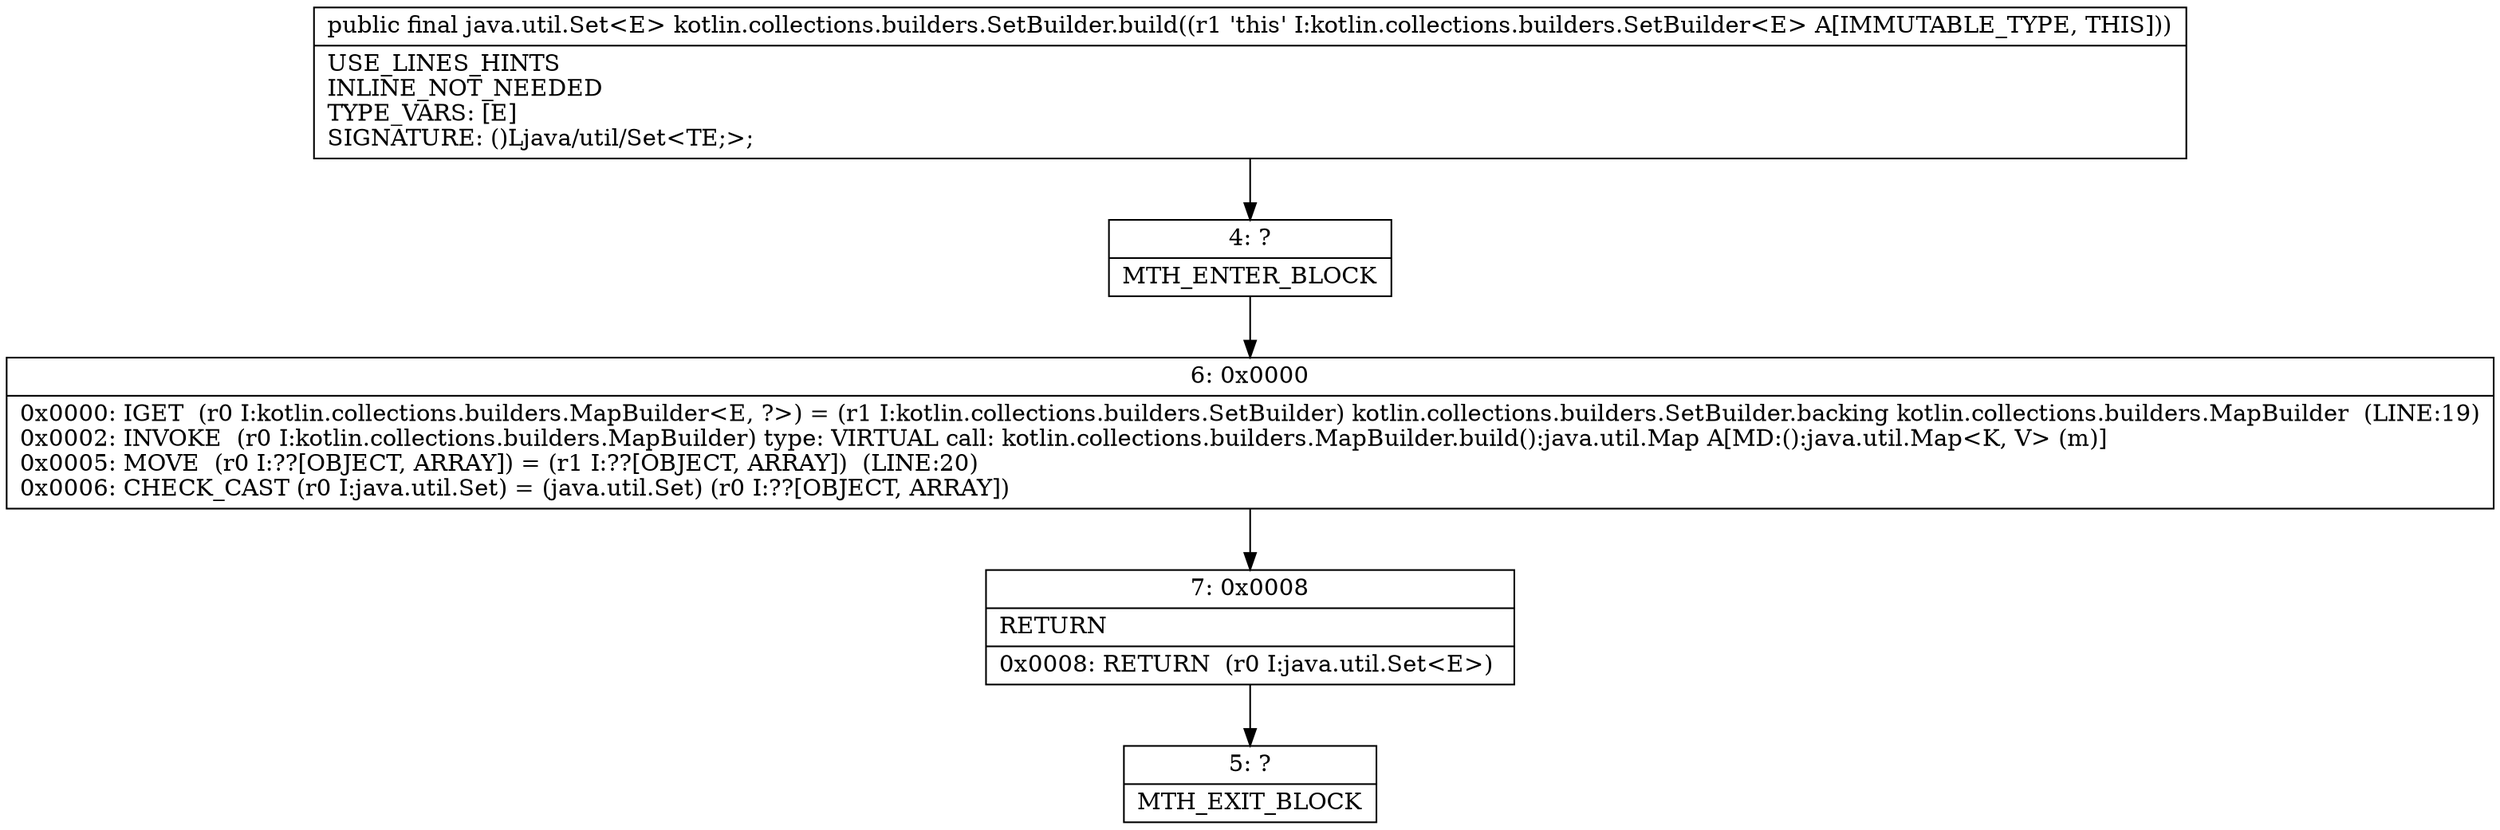 digraph "CFG forkotlin.collections.builders.SetBuilder.build()Ljava\/util\/Set;" {
Node_4 [shape=record,label="{4\:\ ?|MTH_ENTER_BLOCK\l}"];
Node_6 [shape=record,label="{6\:\ 0x0000|0x0000: IGET  (r0 I:kotlin.collections.builders.MapBuilder\<E, ?\>) = (r1 I:kotlin.collections.builders.SetBuilder) kotlin.collections.builders.SetBuilder.backing kotlin.collections.builders.MapBuilder  (LINE:19)\l0x0002: INVOKE  (r0 I:kotlin.collections.builders.MapBuilder) type: VIRTUAL call: kotlin.collections.builders.MapBuilder.build():java.util.Map A[MD:():java.util.Map\<K, V\> (m)]\l0x0005: MOVE  (r0 I:??[OBJECT, ARRAY]) = (r1 I:??[OBJECT, ARRAY])  (LINE:20)\l0x0006: CHECK_CAST (r0 I:java.util.Set) = (java.util.Set) (r0 I:??[OBJECT, ARRAY]) \l}"];
Node_7 [shape=record,label="{7\:\ 0x0008|RETURN\l|0x0008: RETURN  (r0 I:java.util.Set\<E\>) \l}"];
Node_5 [shape=record,label="{5\:\ ?|MTH_EXIT_BLOCK\l}"];
MethodNode[shape=record,label="{public final java.util.Set\<E\> kotlin.collections.builders.SetBuilder.build((r1 'this' I:kotlin.collections.builders.SetBuilder\<E\> A[IMMUTABLE_TYPE, THIS]))  | USE_LINES_HINTS\lINLINE_NOT_NEEDED\lTYPE_VARS: [E]\lSIGNATURE: ()Ljava\/util\/Set\<TE;\>;\l}"];
MethodNode -> Node_4;Node_4 -> Node_6;
Node_6 -> Node_7;
Node_7 -> Node_5;
}


